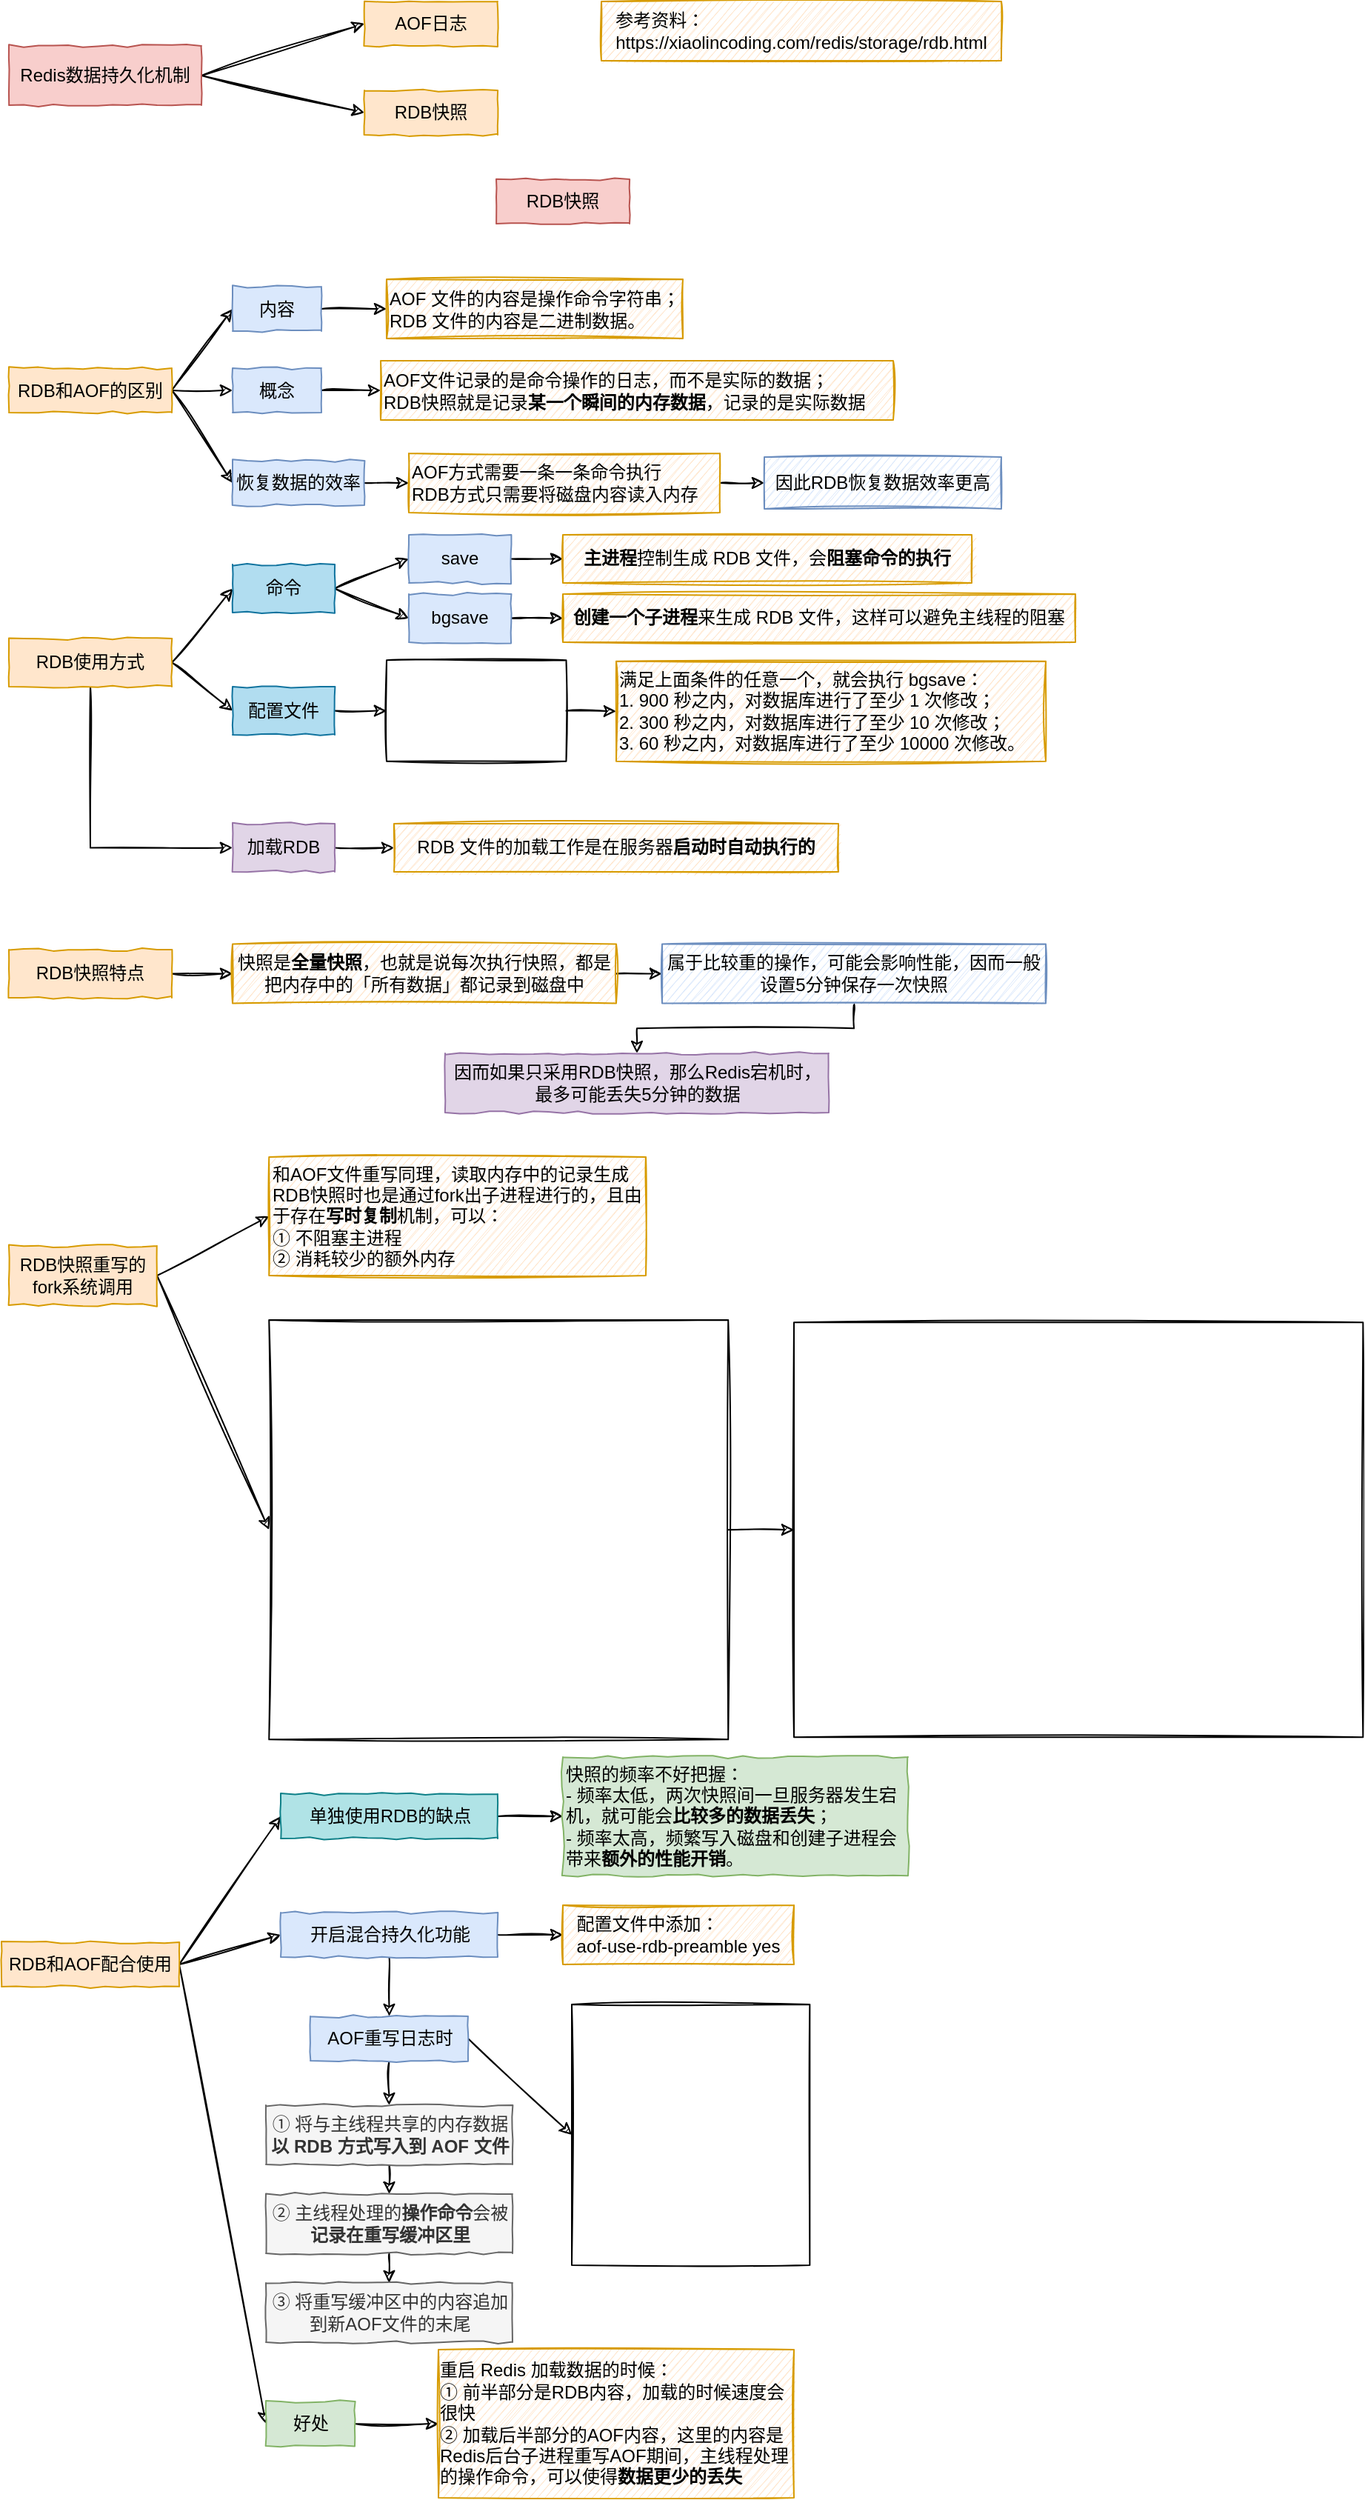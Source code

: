 <mxfile>
    <diagram id="wYF45G-X3EZSD1WZ8Y0U" name="第 1 页">
        <mxGraphModel dx="968" dy="558" grid="1" gridSize="10" guides="1" tooltips="1" connect="1" arrows="1" fold="1" page="1" pageScale="1" pageWidth="827" pageHeight="1169" math="0" shadow="0">
            <root>
                <mxCell id="0"/>
                <mxCell id="1" parent="0"/>
                <mxCell id="2" style="edgeStyle=none;html=1;exitX=1;exitY=0.5;exitDx=0;exitDy=0;entryX=0;entryY=0.5;entryDx=0;entryDy=0;sketch=1;" edge="1" parent="1" source="4" target="5">
                    <mxGeometry relative="1" as="geometry"/>
                </mxCell>
                <mxCell id="3" style="edgeStyle=none;html=1;exitX=1;exitY=0.5;exitDx=0;exitDy=0;entryX=0;entryY=0.5;entryDx=0;entryDy=0;sketch=1;" edge="1" parent="1" source="4" target="6">
                    <mxGeometry relative="1" as="geometry"/>
                </mxCell>
                <mxCell id="4" value="Redis数据持久化机制" style="rounded=0;whiteSpace=wrap;html=1;comic=1;fillColor=#f8cecc;strokeColor=#b85450;" vertex="1" parent="1">
                    <mxGeometry x="40" y="60" width="130" height="40" as="geometry"/>
                </mxCell>
                <mxCell id="5" value="AOF日志" style="rounded=0;whiteSpace=wrap;html=1;comic=1;fillColor=#ffe6cc;strokeColor=#d79b00;" vertex="1" parent="1">
                    <mxGeometry x="280" y="30" width="90" height="30" as="geometry"/>
                </mxCell>
                <mxCell id="6" value="RDB快照" style="rounded=0;whiteSpace=wrap;html=1;comic=1;fillColor=#ffe6cc;strokeColor=#d79b00;" vertex="1" parent="1">
                    <mxGeometry x="280" y="90" width="90" height="30" as="geometry"/>
                </mxCell>
                <mxCell id="7" value="&lt;div style=&quot;text-align: left&quot;&gt;&lt;span&gt;参考资料：&lt;/span&gt;&lt;/div&gt;&lt;div style=&quot;text-align: left&quot;&gt;https://xiaolincoding.com/redis/storage/rdb.html&lt;br&gt;&lt;/div&gt;" style="rounded=0;whiteSpace=wrap;html=1;comic=1;fillColor=#ffe6cc;strokeColor=#d79b00;sketch=1;" vertex="1" parent="1">
                    <mxGeometry x="440" y="30" width="270" height="40" as="geometry"/>
                </mxCell>
                <mxCell id="9" value="RDB快照" style="rounded=0;whiteSpace=wrap;html=1;comic=1;fillColor=#f8cecc;strokeColor=#b85450;" vertex="1" parent="1">
                    <mxGeometry x="369" y="150" width="90" height="30" as="geometry"/>
                </mxCell>
                <mxCell id="12" style="edgeStyle=none;html=1;exitX=1;exitY=0.5;exitDx=0;exitDy=0;entryX=0;entryY=0.5;entryDx=0;entryDy=0;sketch=1;" edge="1" parent="1" source="10" target="11">
                    <mxGeometry relative="1" as="geometry"/>
                </mxCell>
                <mxCell id="16" style="edgeStyle=none;sketch=1;html=1;exitX=1;exitY=0.5;exitDx=0;exitDy=0;entryX=0;entryY=0.5;entryDx=0;entryDy=0;" edge="1" parent="1" source="10" target="15">
                    <mxGeometry relative="1" as="geometry"/>
                </mxCell>
                <mxCell id="20" style="edgeStyle=none;sketch=1;html=1;exitX=1;exitY=0.5;exitDx=0;exitDy=0;entryX=0;entryY=0.5;entryDx=0;entryDy=0;" edge="1" parent="1" source="10" target="19">
                    <mxGeometry relative="1" as="geometry"/>
                </mxCell>
                <mxCell id="10" value="RDB和AOF的区别" style="rounded=0;whiteSpace=wrap;html=1;comic=1;fillColor=#ffe6cc;strokeColor=#d79b00;" vertex="1" parent="1">
                    <mxGeometry x="40" y="277.5" width="110" height="30" as="geometry"/>
                </mxCell>
                <mxCell id="14" style="edgeStyle=none;sketch=1;html=1;exitX=1;exitY=0.5;exitDx=0;exitDy=0;entryX=0;entryY=0.5;entryDx=0;entryDy=0;" edge="1" parent="1" source="11" target="13">
                    <mxGeometry relative="1" as="geometry"/>
                </mxCell>
                <mxCell id="11" value="内容" style="rounded=0;whiteSpace=wrap;html=1;comic=1;fillColor=#dae8fc;strokeColor=#6c8ebf;" vertex="1" parent="1">
                    <mxGeometry x="191" y="222.5" width="60" height="30" as="geometry"/>
                </mxCell>
                <mxCell id="13" value="AOF 文件的内容是操作命令字符串；&lt;br&gt;RDB 文件的内容是二进制数据。" style="rounded=0;whiteSpace=wrap;html=1;comic=1;fillColor=#ffe6cc;strokeColor=#d79b00;align=left;sketch=1;" vertex="1" parent="1">
                    <mxGeometry x="295" y="217.5" width="200" height="40" as="geometry"/>
                </mxCell>
                <mxCell id="18" style="edgeStyle=none;sketch=1;html=1;exitX=1;exitY=0.5;exitDx=0;exitDy=0;entryX=0;entryY=0.5;entryDx=0;entryDy=0;" edge="1" parent="1" source="15" target="17">
                    <mxGeometry relative="1" as="geometry"/>
                </mxCell>
                <mxCell id="15" value="概念" style="rounded=0;whiteSpace=wrap;html=1;comic=1;fillColor=#dae8fc;strokeColor=#6c8ebf;" vertex="1" parent="1">
                    <mxGeometry x="191" y="277.5" width="60" height="30" as="geometry"/>
                </mxCell>
                <mxCell id="17" value="&lt;div&gt;AOF文件记录的是命令操作的日志，而不是实际的数据；&lt;/div&gt;&lt;div&gt;RDB快照就是记录&lt;b&gt;某一个瞬间的内存数据&lt;/b&gt;，记录的是实际数据&lt;/div&gt;" style="rounded=0;whiteSpace=wrap;html=1;comic=1;fillColor=#ffe6cc;strokeColor=#d79b00;align=left;sketch=1;" vertex="1" parent="1">
                    <mxGeometry x="291" y="272.5" width="346" height="40" as="geometry"/>
                </mxCell>
                <mxCell id="22" style="edgeStyle=none;sketch=1;html=1;exitX=1;exitY=0.5;exitDx=0;exitDy=0;entryX=0;entryY=0.5;entryDx=0;entryDy=0;" edge="1" parent="1" source="19" target="21">
                    <mxGeometry relative="1" as="geometry"/>
                </mxCell>
                <mxCell id="19" value="恢复数据的效率" style="rounded=0;whiteSpace=wrap;html=1;comic=1;fillColor=#dae8fc;strokeColor=#6c8ebf;" vertex="1" parent="1">
                    <mxGeometry x="191" y="340" width="89" height="30" as="geometry"/>
                </mxCell>
                <mxCell id="24" style="edgeStyle=none;sketch=1;html=1;exitX=1;exitY=0.5;exitDx=0;exitDy=0;entryX=0;entryY=0.5;entryDx=0;entryDy=0;" edge="1" parent="1" source="21" target="23">
                    <mxGeometry relative="1" as="geometry"/>
                </mxCell>
                <mxCell id="21" value="&lt;div&gt;AOF方式需要一条一条命令执行&lt;/div&gt;&lt;div&gt;RDB方式只需要将磁盘内容读入内存&lt;/div&gt;" style="rounded=0;whiteSpace=wrap;html=1;comic=1;fillColor=#ffe6cc;strokeColor=#d79b00;align=left;sketch=1;" vertex="1" parent="1">
                    <mxGeometry x="310" y="335" width="210" height="40" as="geometry"/>
                </mxCell>
                <mxCell id="23" value="&lt;div&gt;因此RDB恢复数据效率更高&lt;/div&gt;" style="rounded=0;whiteSpace=wrap;html=1;comic=1;fillColor=#dae8fc;strokeColor=#6c8ebf;align=center;sketch=1;" vertex="1" parent="1">
                    <mxGeometry x="550" y="337.5" width="160" height="35" as="geometry"/>
                </mxCell>
                <mxCell id="27" style="edgeStyle=none;sketch=1;html=1;exitX=1;exitY=0.5;exitDx=0;exitDy=0;entryX=0;entryY=0.5;entryDx=0;entryDy=0;" edge="1" parent="1" source="25" target="26">
                    <mxGeometry relative="1" as="geometry"/>
                </mxCell>
                <mxCell id="38" style="edgeStyle=none;sketch=1;html=1;exitX=1;exitY=0.5;exitDx=0;exitDy=0;entryX=0;entryY=0.5;entryDx=0;entryDy=0;" edge="1" parent="1" source="25" target="40">
                    <mxGeometry relative="1" as="geometry">
                        <mxPoint x="191.0" y="496.25" as="targetPoint"/>
                    </mxGeometry>
                </mxCell>
                <mxCell id="48" style="edgeStyle=orthogonalEdgeStyle;sketch=1;html=1;exitX=0.5;exitY=1;exitDx=0;exitDy=0;entryX=0;entryY=0.5;entryDx=0;entryDy=0;rounded=0;" edge="1" parent="1" source="25" target="42">
                    <mxGeometry relative="1" as="geometry"/>
                </mxCell>
                <mxCell id="25" value="RDB使用方式" style="rounded=0;whiteSpace=wrap;html=1;comic=1;fillColor=#ffe6cc;strokeColor=#d79b00;" vertex="1" parent="1">
                    <mxGeometry x="40" y="460" width="110" height="32.5" as="geometry"/>
                </mxCell>
                <mxCell id="30" style="edgeStyle=none;sketch=1;html=1;exitX=1;exitY=0.5;exitDx=0;exitDy=0;entryX=0;entryY=0.5;entryDx=0;entryDy=0;" edge="1" parent="1" source="26" target="28">
                    <mxGeometry relative="1" as="geometry"/>
                </mxCell>
                <mxCell id="31" style="edgeStyle=none;sketch=1;html=1;exitX=1;exitY=0.5;exitDx=0;exitDy=0;entryX=0;entryY=0.5;entryDx=0;entryDy=0;" edge="1" parent="1" source="26" target="29">
                    <mxGeometry relative="1" as="geometry"/>
                </mxCell>
                <mxCell id="26" value="命令" style="rounded=0;whiteSpace=wrap;html=1;comic=1;fillColor=#b1ddf0;strokeColor=#10739e;" vertex="1" parent="1">
                    <mxGeometry x="191" y="410" width="69" height="32.5" as="geometry"/>
                </mxCell>
                <mxCell id="33" style="edgeStyle=none;sketch=1;html=1;exitX=1;exitY=0.5;exitDx=0;exitDy=0;entryX=0;entryY=0.5;entryDx=0;entryDy=0;" edge="1" parent="1" source="28" target="32">
                    <mxGeometry relative="1" as="geometry"/>
                </mxCell>
                <mxCell id="28" value="save" style="rounded=0;whiteSpace=wrap;html=1;comic=1;fillColor=#dae8fc;strokeColor=#6c8ebf;" vertex="1" parent="1">
                    <mxGeometry x="310" y="390" width="69" height="32.5" as="geometry"/>
                </mxCell>
                <mxCell id="35" style="edgeStyle=none;sketch=1;html=1;exitX=1;exitY=0.5;exitDx=0;exitDy=0;entryX=0;entryY=0.5;entryDx=0;entryDy=0;" edge="1" parent="1" source="29" target="34">
                    <mxGeometry relative="1" as="geometry"/>
                </mxCell>
                <mxCell id="29" value="bgsave" style="rounded=0;whiteSpace=wrap;html=1;comic=1;fillColor=#dae8fc;strokeColor=#6c8ebf;" vertex="1" parent="1">
                    <mxGeometry x="310" y="430" width="69" height="32.5" as="geometry"/>
                </mxCell>
                <mxCell id="32" value="&lt;b&gt;主进程&lt;/b&gt;控制生成 RDB 文件，会&lt;b&gt;阻塞命令的执行&lt;/b&gt;" style="rounded=0;whiteSpace=wrap;html=1;comic=1;fillColor=#ffe6cc;strokeColor=#d79b00;sketch=1;" vertex="1" parent="1">
                    <mxGeometry x="414" y="390" width="276" height="32.5" as="geometry"/>
                </mxCell>
                <mxCell id="34" value="&lt;b&gt;创建一个子进程&lt;/b&gt;来生成 RDB 文件，这样可以避免主线程的阻塞" style="rounded=0;whiteSpace=wrap;html=1;comic=1;fillColor=#ffe6cc;strokeColor=#d79b00;sketch=1;" vertex="1" parent="1">
                    <mxGeometry x="414" y="430" width="346" height="32.5" as="geometry"/>
                </mxCell>
                <mxCell id="45" style="edgeStyle=none;sketch=1;html=1;exitX=1;exitY=0.5;exitDx=0;exitDy=0;entryX=0;entryY=0.5;entryDx=0;entryDy=0;" edge="1" parent="1" source="40" target="44">
                    <mxGeometry relative="1" as="geometry"/>
                </mxCell>
                <mxCell id="40" value="配置文件" style="rounded=0;whiteSpace=wrap;html=1;comic=1;fillColor=#b1ddf0;strokeColor=#10739e;" vertex="1" parent="1">
                    <mxGeometry x="191" y="492.5" width="69" height="32.5" as="geometry"/>
                </mxCell>
                <mxCell id="41" style="edgeStyle=none;sketch=1;html=1;exitX=1;exitY=0.5;exitDx=0;exitDy=0;entryX=0;entryY=0.5;entryDx=0;entryDy=0;" edge="1" parent="1" source="42" target="43">
                    <mxGeometry relative="1" as="geometry"/>
                </mxCell>
                <mxCell id="42" value="加载RDB" style="rounded=0;whiteSpace=wrap;html=1;comic=1;fillColor=#e1d5e7;strokeColor=#9673a6;" vertex="1" parent="1">
                    <mxGeometry x="191" y="585" width="69" height="32.5" as="geometry"/>
                </mxCell>
                <mxCell id="43" value="RDB 文件的加载工作是在服务器&lt;b&gt;启动时自动执行的&lt;/b&gt;" style="rounded=0;whiteSpace=wrap;html=1;comic=1;fillColor=#ffe6cc;strokeColor=#d79b00;sketch=1;" vertex="1" parent="1">
                    <mxGeometry x="300" y="585" width="300" height="32.5" as="geometry"/>
                </mxCell>
                <mxCell id="47" style="edgeStyle=none;sketch=1;html=1;exitX=1;exitY=0.5;exitDx=0;exitDy=0;entryX=0;entryY=0.5;entryDx=0;entryDy=0;" edge="1" parent="1" source="44" target="46">
                    <mxGeometry relative="1" as="geometry"/>
                </mxCell>
                <mxCell id="44" value="" style="shape=image;imageAspect=0;aspect=fixed;verticalLabelPosition=bottom;verticalAlign=top;sketch=1;image=https://codereaper-image-bed.oss-cn-shenzhen.aliyuncs.com/img/image-20220730220753603.png;imageBorder=default;" vertex="1" parent="1">
                    <mxGeometry x="295" y="474.62" width="121.24" height="68.26" as="geometry"/>
                </mxCell>
                <mxCell id="46" value="满足上面条件的任意一个，就会执行 bgsave：&lt;br&gt;&lt;div&gt;1. 900 秒之内，对数据库进行了至少 1 次修改；&lt;/div&gt;&lt;div&gt;2. 300 秒之内，对数据库进行了至少 10 次修改；&lt;/div&gt;&lt;div&gt;3. 60 秒之内，对数据库进行了至少 10000 次修改。&lt;/div&gt;" style="rounded=0;whiteSpace=wrap;html=1;comic=1;fillColor=#ffe6cc;strokeColor=#d79b00;sketch=1;align=left;" vertex="1" parent="1">
                    <mxGeometry x="450" y="475.38" width="290" height="67.5" as="geometry"/>
                </mxCell>
                <mxCell id="51" style="rounded=0;sketch=1;html=1;exitX=1;exitY=0.5;exitDx=0;exitDy=0;entryX=0;entryY=0.5;entryDx=0;entryDy=0;" edge="1" parent="1" source="49" target="50">
                    <mxGeometry relative="1" as="geometry"/>
                </mxCell>
                <mxCell id="49" value="RDB快照特点" style="rounded=0;whiteSpace=wrap;html=1;comic=1;fillColor=#ffe6cc;strokeColor=#d79b00;" vertex="1" parent="1">
                    <mxGeometry x="40" y="670" width="110" height="32.5" as="geometry"/>
                </mxCell>
                <mxCell id="53" style="edgeStyle=none;rounded=0;sketch=1;html=1;exitX=1;exitY=0.5;exitDx=0;exitDy=0;entryX=0;entryY=0.5;entryDx=0;entryDy=0;" edge="1" parent="1" source="50" target="52">
                    <mxGeometry relative="1" as="geometry"/>
                </mxCell>
                <mxCell id="50" value="快照是&lt;b&gt;全量快照&lt;/b&gt;，也就是说每次执行快照，都是把内存中的「所有数据」都记录到磁盘中" style="rounded=0;whiteSpace=wrap;html=1;comic=1;fillColor=#ffe6cc;strokeColor=#d79b00;sketch=1;" vertex="1" parent="1">
                    <mxGeometry x="191" y="666.25" width="259" height="40" as="geometry"/>
                </mxCell>
                <mxCell id="55" style="edgeStyle=orthogonalEdgeStyle;rounded=0;sketch=1;html=1;exitX=0.5;exitY=1;exitDx=0;exitDy=0;entryX=0.5;entryY=0;entryDx=0;entryDy=0;" edge="1" parent="1" source="52" target="54">
                    <mxGeometry relative="1" as="geometry"/>
                </mxCell>
                <mxCell id="52" value="属于比较重的操作，可能会影响性能，因而一般设置5分钟保存一次快照" style="rounded=0;whiteSpace=wrap;html=1;comic=1;fillColor=#dae8fc;strokeColor=#6c8ebf;sketch=1;" vertex="1" parent="1">
                    <mxGeometry x="481" y="666.25" width="259" height="40" as="geometry"/>
                </mxCell>
                <mxCell id="54" value="因而如果只采用RDB快照，那么Redis宕机时，最多可能丢失5分钟的数据" style="rounded=0;whiteSpace=wrap;html=1;comic=1;fillColor=#e1d5e7;strokeColor=#9673a6;sketch=0;" vertex="1" parent="1">
                    <mxGeometry x="334.5" y="740" width="259" height="40" as="geometry"/>
                </mxCell>
                <mxCell id="58" style="rounded=0;sketch=1;html=1;exitX=1;exitY=0.5;exitDx=0;exitDy=0;entryX=0;entryY=0.5;entryDx=0;entryDy=0;" edge="1" parent="1" source="56" target="57">
                    <mxGeometry relative="1" as="geometry"/>
                </mxCell>
                <mxCell id="60" style="edgeStyle=none;rounded=0;sketch=1;html=1;exitX=1;exitY=0.5;exitDx=0;exitDy=0;entryX=0;entryY=0.5;entryDx=0;entryDy=0;" edge="1" parent="1" source="56" target="59">
                    <mxGeometry relative="1" as="geometry"/>
                </mxCell>
                <mxCell id="56" value="RDB快照重写的fork系统调用" style="rounded=0;whiteSpace=wrap;html=1;comic=1;fillColor=#ffe6cc;strokeColor=#d79b00;" vertex="1" parent="1">
                    <mxGeometry x="40" y="870" width="100" height="40" as="geometry"/>
                </mxCell>
                <mxCell id="57" value="和AOF文件重写同理，读取内存中的记录生成RDB快照时也是通过fork出子进程进行的，且由于存在&lt;b&gt;写时复制&lt;/b&gt;机制，可以：&lt;br&gt;① 不阻塞主进程&lt;br&gt;② 消耗较少的额外内存" style="rounded=0;whiteSpace=wrap;html=1;comic=1;fillColor=#ffe6cc;strokeColor=#d79b00;align=left;sketch=1;" vertex="1" parent="1">
                    <mxGeometry x="215.62" y="810" width="254.38" height="80" as="geometry"/>
                </mxCell>
                <mxCell id="62" style="edgeStyle=none;rounded=0;sketch=1;html=1;exitX=1;exitY=0.5;exitDx=0;exitDy=0;entryX=0;entryY=0.5;entryDx=0;entryDy=0;" edge="1" parent="1" source="59" target="61">
                    <mxGeometry relative="1" as="geometry"/>
                </mxCell>
                <mxCell id="59" value="" style="shape=image;imageAspect=0;aspect=fixed;verticalLabelPosition=bottom;verticalAlign=top;comic=0;sketch=1;fontColor=#000000;fillColor=none;image=https://codereaper-image-bed.oss-cn-shenzhen.aliyuncs.com/img/5a1f2a90b5f3821c19bea3b7a5f27fa1.png;imageBorder=default;" vertex="1" parent="1">
                    <mxGeometry x="215.62" y="920.0" width="310" height="283.18" as="geometry"/>
                </mxCell>
                <mxCell id="61" value="" style="shape=image;imageAspect=0;aspect=fixed;verticalLabelPosition=bottom;verticalAlign=top;comic=0;sketch=1;fontColor=#000000;fillColor=none;image=https://codereaper-image-bed.oss-cn-shenzhen.aliyuncs.com/img/d4cfac545377b54dd035c775603b4936.png;imageBorder=default;" vertex="1" parent="1">
                    <mxGeometry x="570" y="921.59" width="384.17" height="280" as="geometry"/>
                </mxCell>
                <mxCell id="65" style="edgeStyle=none;rounded=0;sketch=1;html=1;exitX=1;exitY=0.5;exitDx=0;exitDy=0;entryX=0;entryY=0.5;entryDx=0;entryDy=0;" edge="1" parent="1" source="63" target="64">
                    <mxGeometry relative="1" as="geometry"/>
                </mxCell>
                <mxCell id="69" style="edgeStyle=none;rounded=0;sketch=1;html=1;exitX=1;exitY=0.5;exitDx=0;exitDy=0;entryX=0;entryY=0.5;entryDx=0;entryDy=0;" edge="1" parent="1" source="63" target="68">
                    <mxGeometry relative="1" as="geometry"/>
                </mxCell>
                <mxCell id="85" style="edgeStyle=none;rounded=0;sketch=1;html=1;exitX=1;exitY=0.5;exitDx=0;exitDy=0;entryX=0;entryY=0.5;entryDx=0;entryDy=0;" edge="1" parent="1" source="63" target="82">
                    <mxGeometry relative="1" as="geometry"/>
                </mxCell>
                <mxCell id="63" value="RDB和AOF配合使用" style="rounded=0;whiteSpace=wrap;html=1;comic=1;fillColor=#ffe6cc;strokeColor=#d79b00;" vertex="1" parent="1">
                    <mxGeometry x="35" y="1340" width="120" height="30" as="geometry"/>
                </mxCell>
                <mxCell id="67" style="edgeStyle=none;rounded=0;sketch=1;html=1;exitX=1;exitY=0.5;exitDx=0;exitDy=0;entryX=0;entryY=0.5;entryDx=0;entryDy=0;" edge="1" parent="1" source="64" target="66">
                    <mxGeometry relative="1" as="geometry"/>
                </mxCell>
                <mxCell id="64" value="单独使用RDB的缺点" style="rounded=0;whiteSpace=wrap;html=1;comic=1;fillColor=#b0e3e6;strokeColor=#0e8088;" vertex="1" parent="1">
                    <mxGeometry x="223.5" y="1240" width="146.5" height="30" as="geometry"/>
                </mxCell>
                <mxCell id="66" value="快照的频率不好把握：&lt;br&gt;&lt;div&gt;- 频率太低，两次快照间一旦服务器发生宕机，就可能会&lt;b&gt;比较多的数据丢失&lt;/b&gt;；&lt;/div&gt;&lt;div&gt;- 频率太高，频繁写入磁盘和创建子进程会带来&lt;b&gt;额外的性能开销&lt;/b&gt;。&lt;/div&gt;" style="rounded=0;whiteSpace=wrap;html=1;comic=1;fillColor=#d5e8d4;strokeColor=#82b366;align=left;" vertex="1" parent="1">
                    <mxGeometry x="414" y="1215" width="233" height="80" as="geometry"/>
                </mxCell>
                <mxCell id="71" style="edgeStyle=none;rounded=0;sketch=1;html=1;exitX=1;exitY=0.5;exitDx=0;exitDy=0;entryX=0;entryY=0.5;entryDx=0;entryDy=0;" edge="1" parent="1" source="68" target="70">
                    <mxGeometry relative="1" as="geometry"/>
                </mxCell>
                <mxCell id="73" style="edgeStyle=none;rounded=0;sketch=1;html=1;exitX=0.5;exitY=1;exitDx=0;exitDy=0;entryX=0.5;entryY=0;entryDx=0;entryDy=0;" edge="1" parent="1" source="68" target="72">
                    <mxGeometry relative="1" as="geometry"/>
                </mxCell>
                <mxCell id="68" value="开启混合持久化功能" style="rounded=0;whiteSpace=wrap;html=1;comic=1;fillColor=#dae8fc;strokeColor=#6c8ebf;" vertex="1" parent="1">
                    <mxGeometry x="223.5" y="1320" width="146.5" height="30" as="geometry"/>
                </mxCell>
                <mxCell id="70" value="&lt;div style=&quot;text-align: left&quot;&gt;&lt;span&gt;配置文件中添加：&lt;/span&gt;&lt;/div&gt;&lt;div style=&quot;text-align: left&quot;&gt;&lt;span&gt;aof-use-rdb-preamble yes&lt;/span&gt;&lt;/div&gt;" style="rounded=0;whiteSpace=wrap;html=1;comic=1;fillColor=#ffe6cc;strokeColor=#d79b00;sketch=1;" vertex="1" parent="1">
                    <mxGeometry x="414" y="1315" width="156" height="40" as="geometry"/>
                </mxCell>
                <mxCell id="75" style="edgeStyle=none;rounded=0;sketch=1;html=1;exitX=0.5;exitY=1;exitDx=0;exitDy=0;entryX=0.5;entryY=0;entryDx=0;entryDy=0;" edge="1" parent="1" source="72" target="74">
                    <mxGeometry relative="1" as="geometry"/>
                </mxCell>
                <mxCell id="81" style="edgeStyle=none;rounded=0;sketch=1;html=1;exitX=1;exitY=0.5;exitDx=0;exitDy=0;entryX=0;entryY=0.5;entryDx=0;entryDy=0;" edge="1" parent="1" source="72" target="80">
                    <mxGeometry relative="1" as="geometry"/>
                </mxCell>
                <mxCell id="72" value="AOF重写日志时" style="rounded=0;whiteSpace=wrap;html=1;comic=1;fillColor=#dae8fc;strokeColor=#6c8ebf;" vertex="1" parent="1">
                    <mxGeometry x="243.5" y="1390" width="106.5" height="30" as="geometry"/>
                </mxCell>
                <mxCell id="77" style="edgeStyle=none;rounded=0;sketch=1;html=1;exitX=0.5;exitY=1;exitDx=0;exitDy=0;entryX=0.5;entryY=0;entryDx=0;entryDy=0;" edge="1" parent="1" source="74" target="76">
                    <mxGeometry relative="1" as="geometry"/>
                </mxCell>
                <mxCell id="74" value="① 将与主线程共享的内存数据&lt;b&gt;以 RDB 方式写入到 AOF 文件&lt;/b&gt;" style="rounded=0;whiteSpace=wrap;html=1;comic=1;fillColor=#f5f5f5;strokeColor=#666666;fontColor=#333333;" vertex="1" parent="1">
                    <mxGeometry x="213.5" y="1450" width="166.5" height="40" as="geometry"/>
                </mxCell>
                <mxCell id="79" style="edgeStyle=none;rounded=0;sketch=1;html=1;exitX=0.5;exitY=1;exitDx=0;exitDy=0;entryX=0.5;entryY=0;entryDx=0;entryDy=0;" edge="1" parent="1" source="76" target="78">
                    <mxGeometry relative="1" as="geometry"/>
                </mxCell>
                <mxCell id="76" value="② 主线程处理的&lt;b&gt;操作命令&lt;/b&gt;会被&lt;b&gt;记录在重写缓冲区里&lt;/b&gt;" style="rounded=0;whiteSpace=wrap;html=1;comic=1;fillColor=#f5f5f5;strokeColor=#666666;fontColor=#333333;" vertex="1" parent="1">
                    <mxGeometry x="213.5" y="1510" width="166.5" height="40" as="geometry"/>
                </mxCell>
                <mxCell id="78" value="③ 将重写缓冲区中的内容追加到新AOF文件的末尾" style="rounded=0;whiteSpace=wrap;html=1;comic=1;fillColor=#f5f5f5;strokeColor=#666666;fontColor=#333333;" vertex="1" parent="1">
                    <mxGeometry x="213.5" y="1570" width="166.5" height="40" as="geometry"/>
                </mxCell>
                <mxCell id="80" value="" style="shape=image;imageAspect=0;aspect=fixed;verticalLabelPosition=bottom;verticalAlign=top;sketch=1;image=https://codereaper-image-bed.oss-cn-shenzhen.aliyuncs.com/img/f67379b60d151262753fec3b817b8617.png;imageBorder=default;" vertex="1" parent="1">
                    <mxGeometry x="420" y="1382" width="160.67" height="176" as="geometry"/>
                </mxCell>
                <mxCell id="84" style="edgeStyle=none;rounded=0;sketch=1;html=1;exitX=1;exitY=0.5;exitDx=0;exitDy=0;entryX=0;entryY=0.5;entryDx=0;entryDy=0;" edge="1" parent="1" source="82" target="83">
                    <mxGeometry relative="1" as="geometry"/>
                </mxCell>
                <mxCell id="82" value="好处" style="rounded=0;whiteSpace=wrap;html=1;comic=1;fillColor=#d5e8d4;strokeColor=#82b366;" vertex="1" parent="1">
                    <mxGeometry x="213.5" y="1650" width="60" height="30" as="geometry"/>
                </mxCell>
                <mxCell id="83" value="&lt;div style=&quot;text-align: left&quot;&gt;&lt;span&gt;重启 Redis 加载数据的时候：&lt;/span&gt;&lt;/div&gt;&lt;div style=&quot;text-align: left&quot;&gt;&lt;span&gt;①&amp;nbsp;前半部分是RDB内容，加载的时候速度会很快&lt;/span&gt;&lt;/div&gt;&lt;div style=&quot;text-align: left&quot;&gt;②&amp;nbsp;加载后半部分的AOF内容，这里的内容是Redis后台子进程重写AOF期间，主线程处理的操作命令，可以使得&lt;b&gt;数据更少的丢失&lt;/b&gt;&lt;/div&gt;" style="rounded=0;whiteSpace=wrap;html=1;comic=1;fillColor=#ffe6cc;strokeColor=#d79b00;sketch=1;" vertex="1" parent="1">
                    <mxGeometry x="330" y="1615" width="240" height="100" as="geometry"/>
                </mxCell>
            </root>
        </mxGraphModel>
    </diagram>
</mxfile>